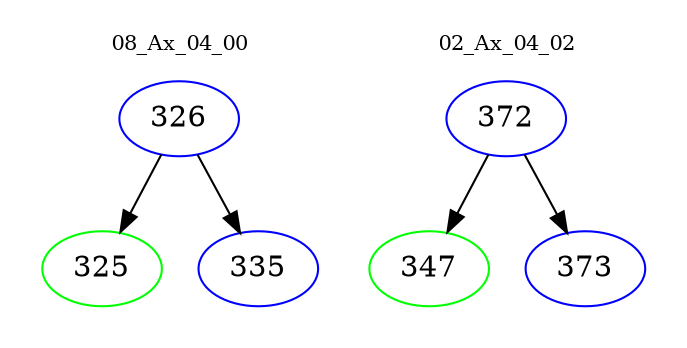 digraph{
subgraph cluster_0 {
color = white
label = "08_Ax_04_00";
fontsize=10;
T0_326 [label="326", color="blue"]
T0_326 -> T0_325 [color="black"]
T0_325 [label="325", color="green"]
T0_326 -> T0_335 [color="black"]
T0_335 [label="335", color="blue"]
}
subgraph cluster_1 {
color = white
label = "02_Ax_04_02";
fontsize=10;
T1_372 [label="372", color="blue"]
T1_372 -> T1_347 [color="black"]
T1_347 [label="347", color="green"]
T1_372 -> T1_373 [color="black"]
T1_373 [label="373", color="blue"]
}
}
